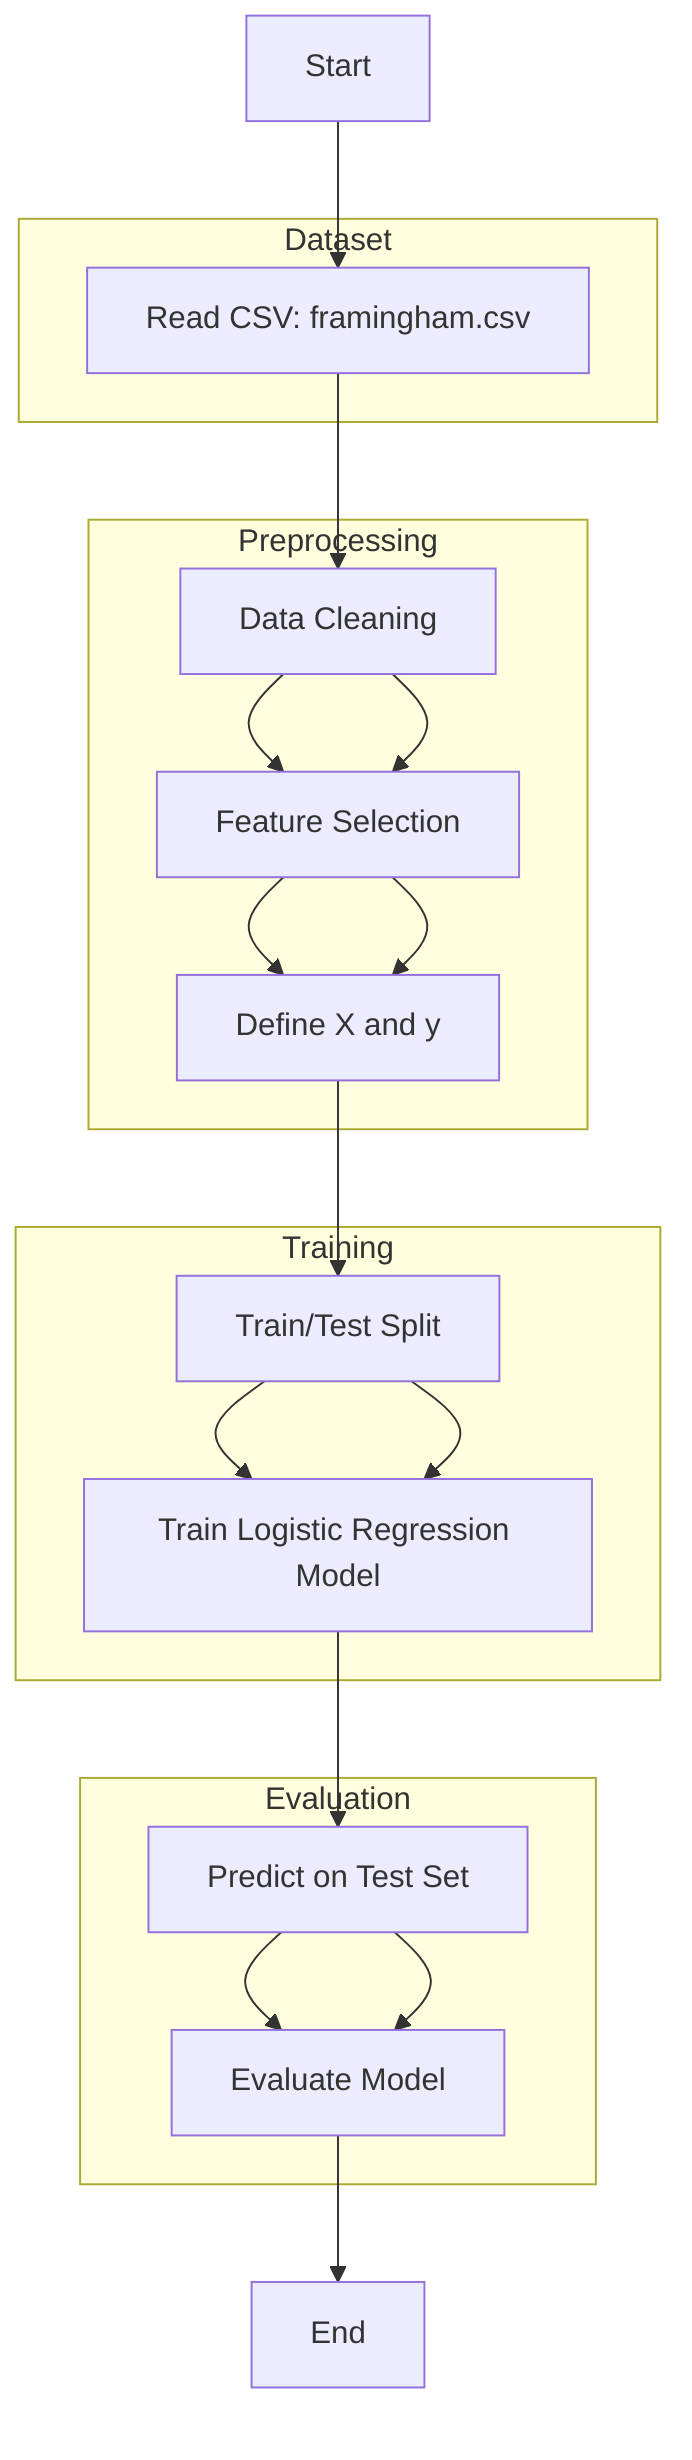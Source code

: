 %% This is a flowchart representing the Data Science Workflow
flowchart TD;
  A[Start] --> B[Read CSV: framingham.csv];
  B --> C[Data Cleaning];
  C --> D[Feature Selection];
  D --> E[Define X and y];
  E --> F[Train/Test Split];
  F --> G[Train Logistic Regression Model];
  G --> H[Predict on Test Set];
  H --> I[Evaluate Model];
  I --> J[End];
  subgraph dataset[Dataset]
      B
  end
  subgraph preprocessing[Preprocessing]
      C --> D --> E;
  end
  subgraph training[Training]
      F --> G;
  end
  subgraph evaluation[Evaluation]
      H --> I;
  end